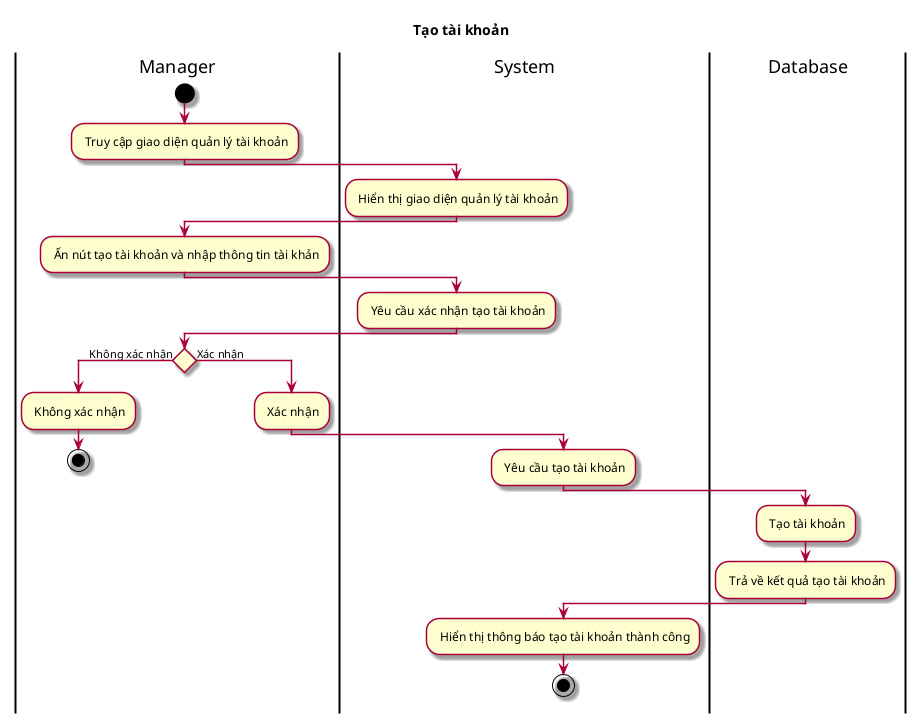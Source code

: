@startuml ActTaoTaiKhoan

skin rose
title Tạo tài khoản

|Manager|
|System|
|Database|

|Manager|
start
: Truy cập giao diện quản lý tài khoản;
|System|
: Hiển thị giao diện quản lý tài khoản;
|Manager|
: Ấn nút tạo tài khoản và nhập thông tin tài khản;
|System|
: Yêu cầu xác nhận tạo tài khoản;
|Manager|
if () then (Không xác nhận)
: Không xác nhận;
stop
else (Xác nhận)
: Xác nhận;
|System|
: Yêu cầu tạo tài khoản;
|Database|
: Tạo tài khoản;
: Trả về kết quả tạo tài khoản;
|System|
: Hiển thị thông báo tạo tài khoản thành công;
stop

@enduml